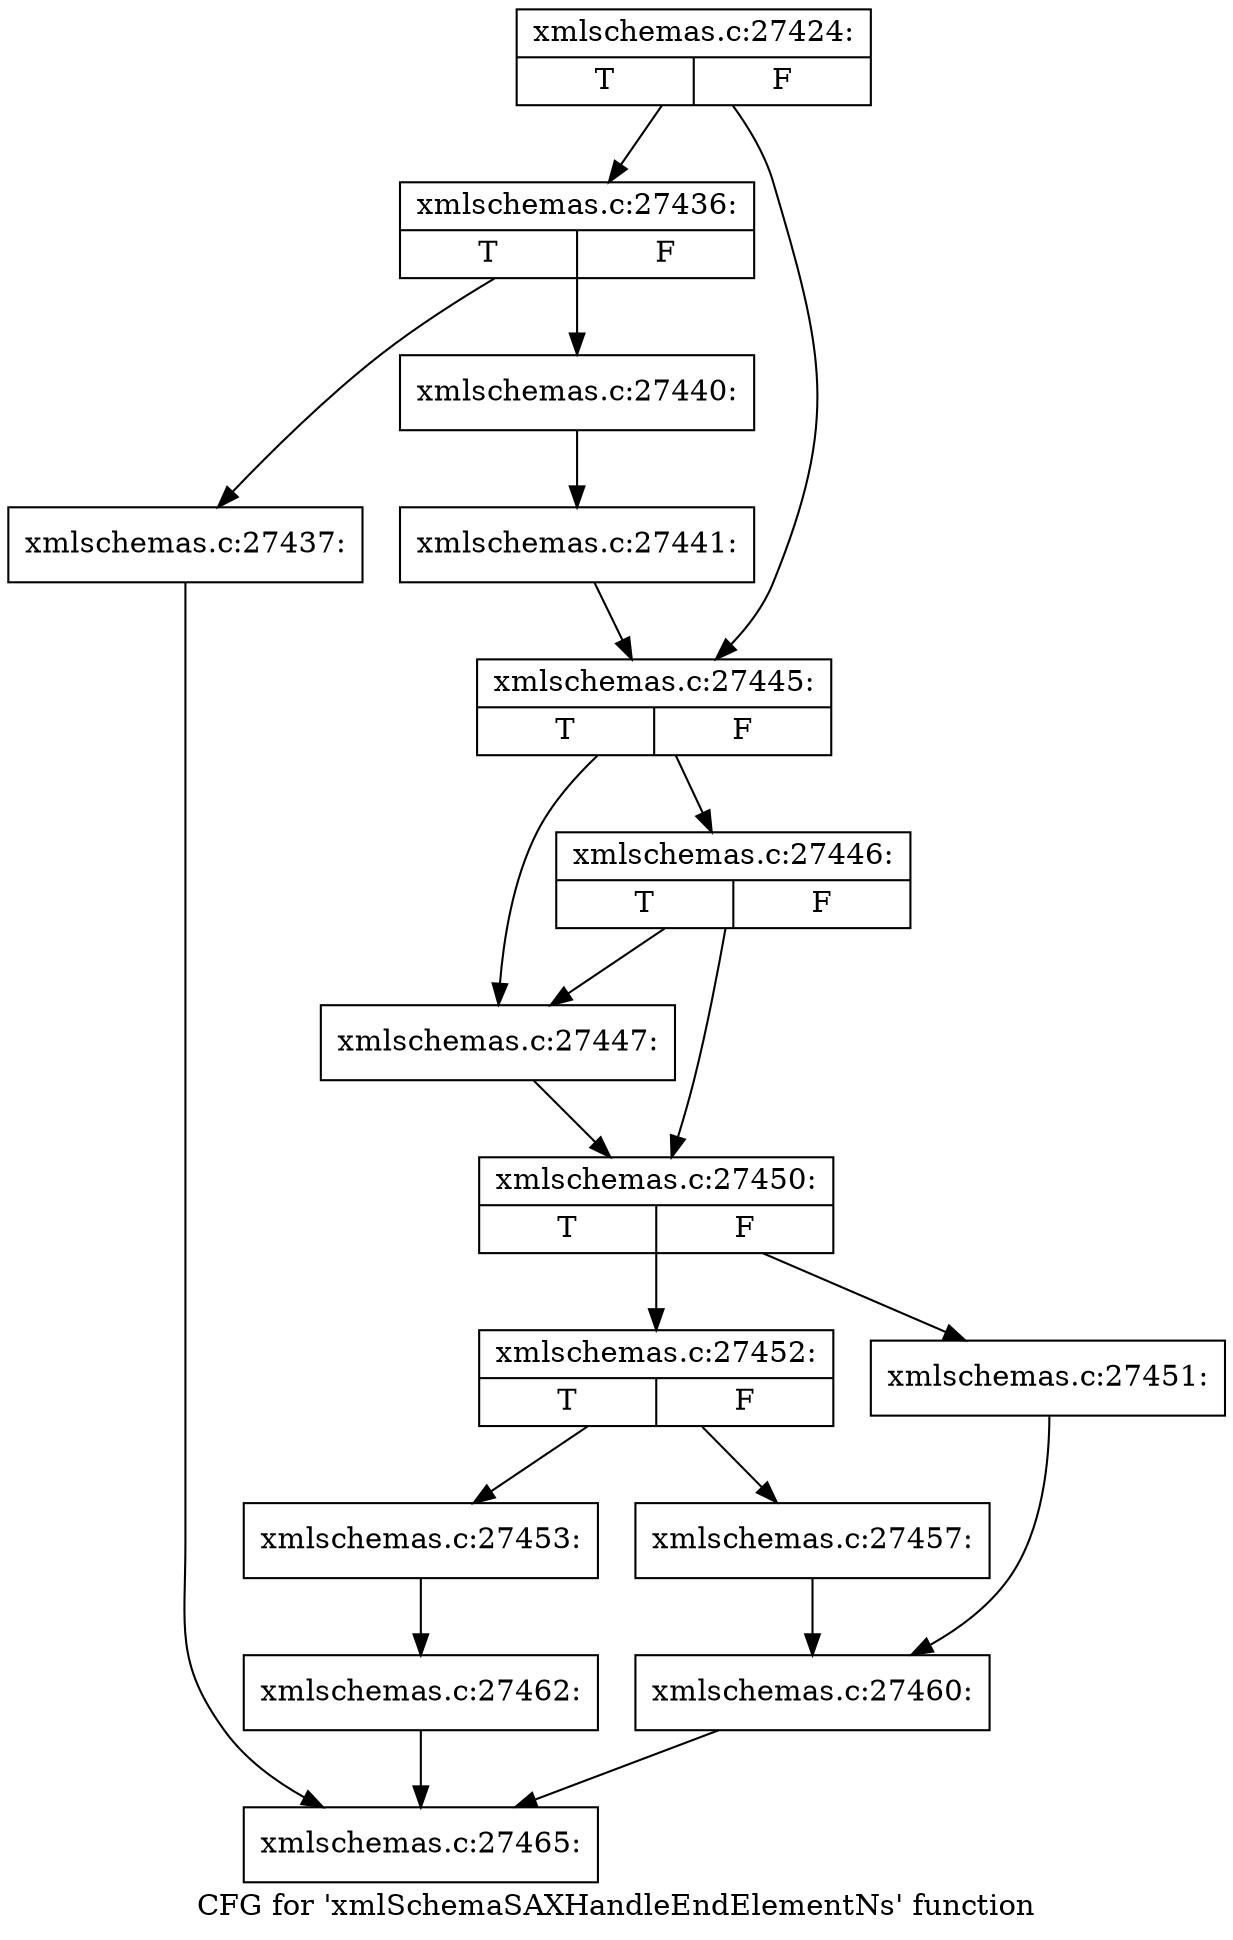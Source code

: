 digraph "CFG for 'xmlSchemaSAXHandleEndElementNs' function" {
	label="CFG for 'xmlSchemaSAXHandleEndElementNs' function";

	Node0x5a65020 [shape=record,label="{xmlschemas.c:27424:|{<s0>T|<s1>F}}"];
	Node0x5a65020 -> Node0x5a65820;
	Node0x5a65020 -> Node0x5a65870;
	Node0x5a65820 [shape=record,label="{xmlschemas.c:27436:|{<s0>T|<s1>F}}"];
	Node0x5a65820 -> Node0x5a65d90;
	Node0x5a65820 -> Node0x5a65e30;
	Node0x5a65d90 [shape=record,label="{xmlschemas.c:27437:}"];
	Node0x5a65d90 -> Node0x5a539b0;
	Node0x5a65e30 [shape=record,label="{xmlschemas.c:27440:}"];
	Node0x5a65e30 -> Node0x5a65de0;
	Node0x5a65de0 [shape=record,label="{xmlschemas.c:27441:}"];
	Node0x5a65de0 -> Node0x5a65870;
	Node0x5a65870 [shape=record,label="{xmlschemas.c:27445:|{<s0>T|<s1>F}}"];
	Node0x5a65870 -> Node0x5a66c60;
	Node0x5a65870 -> Node0x5a66bc0;
	Node0x5a66c60 [shape=record,label="{xmlschemas.c:27446:|{<s0>T|<s1>F}}"];
	Node0x5a66c60 -> Node0x5a66c10;
	Node0x5a66c60 -> Node0x5a66bc0;
	Node0x5a66bc0 [shape=record,label="{xmlschemas.c:27447:}"];
	Node0x5a66bc0 -> Node0x5a66c10;
	Node0x5a66c10 [shape=record,label="{xmlschemas.c:27450:|{<s0>T|<s1>F}}"];
	Node0x5a66c10 -> Node0x5a68170;
	Node0x5a66c10 -> Node0x5a681c0;
	Node0x5a68170 [shape=record,label="{xmlschemas.c:27452:|{<s0>T|<s1>F}}"];
	Node0x5a68170 -> Node0x5a68580;
	Node0x5a68170 -> Node0x5a685d0;
	Node0x5a68580 [shape=record,label="{xmlschemas.c:27453:}"];
	Node0x5a68580 -> Node0x5a67840;
	Node0x5a685d0 [shape=record,label="{xmlschemas.c:27457:}"];
	Node0x5a685d0 -> Node0x5a69340;
	Node0x5a681c0 [shape=record,label="{xmlschemas.c:27451:}"];
	Node0x5a681c0 -> Node0x5a69340;
	Node0x5a69340 [shape=record,label="{xmlschemas.c:27460:}"];
	Node0x5a69340 -> Node0x5a539b0;
	Node0x5a67840 [shape=record,label="{xmlschemas.c:27462:}"];
	Node0x5a67840 -> Node0x5a539b0;
	Node0x5a539b0 [shape=record,label="{xmlschemas.c:27465:}"];
}

